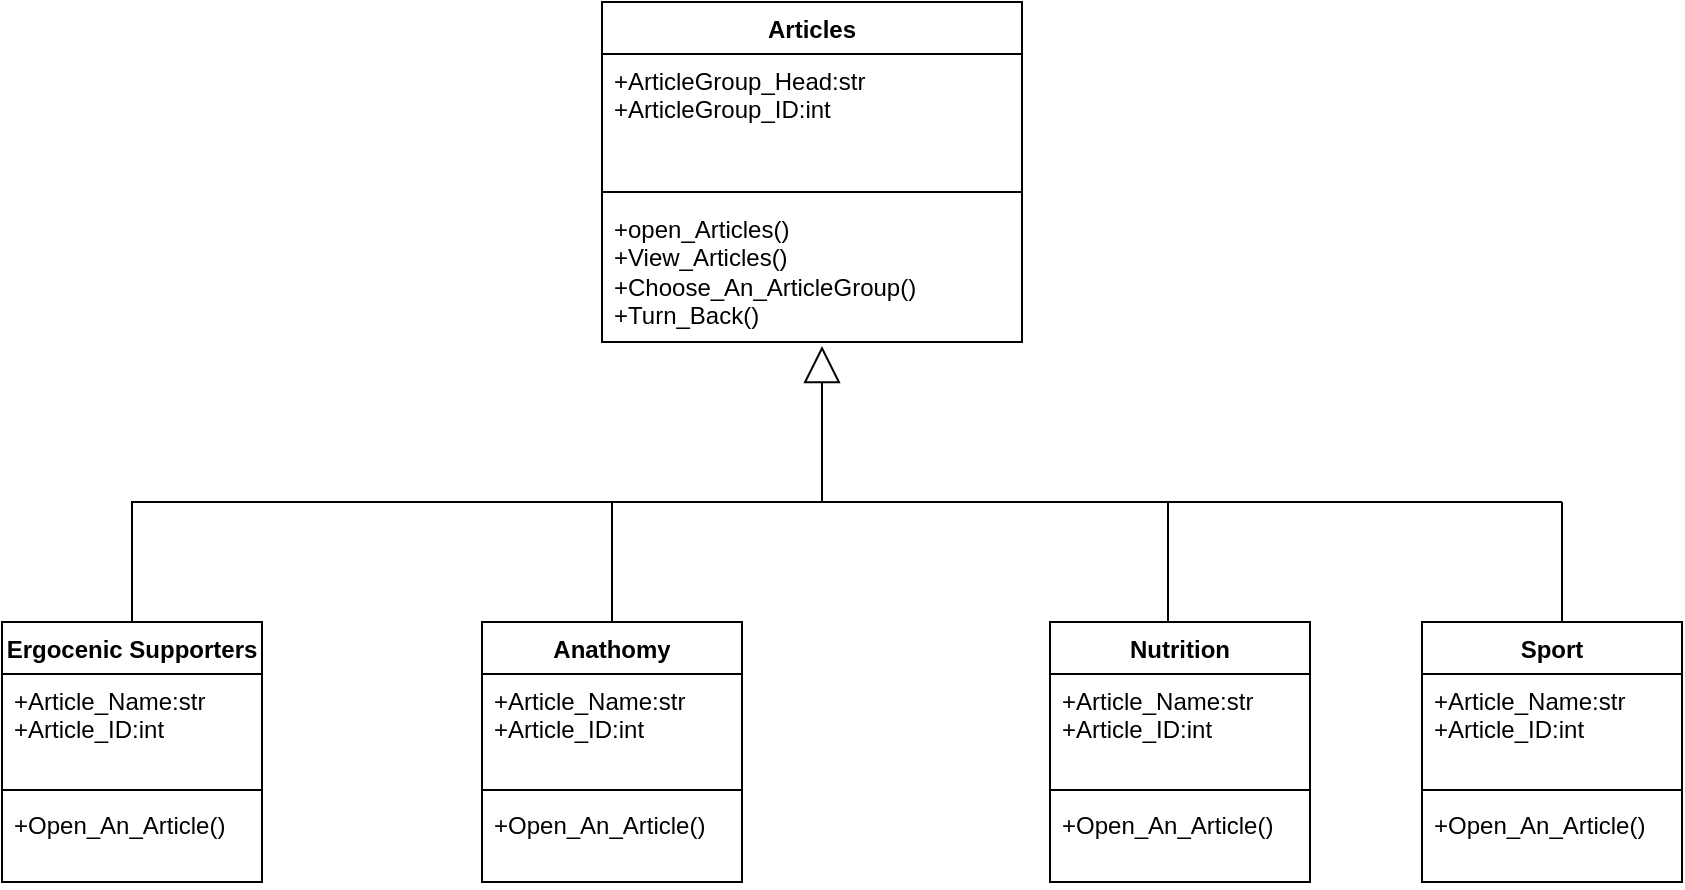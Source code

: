<mxfile version="21.2.3">
  <diagram id="C5RBs43oDa-KdzZeNtuy" name="Page-1">
    <mxGraphModel dx="1290" dy="1735" grid="1" gridSize="10" guides="1" tooltips="1" connect="1" arrows="1" fold="1" page="1" pageScale="1" pageWidth="827" pageHeight="1169" math="0" shadow="0">
      <root>
        <mxCell id="WIyWlLk6GJQsqaUBKTNV-0" />
        <mxCell id="WIyWlLk6GJQsqaUBKTNV-1" parent="WIyWlLk6GJQsqaUBKTNV-0" />
        <mxCell id="2E4I2fMH8lQAv9J_4GHA-0" value="Ergocenic Supporters" style="swimlane;fontStyle=1;align=center;verticalAlign=top;childLayout=stackLayout;horizontal=1;startSize=26;horizontalStack=0;resizeParent=1;resizeParentMax=0;resizeLast=0;collapsible=1;marginBottom=0;whiteSpace=wrap;html=1;" parent="WIyWlLk6GJQsqaUBKTNV-1" vertex="1">
          <mxGeometry y="300" width="130" height="130" as="geometry">
            <mxRectangle x="160" y="130" width="100" height="30" as="alternateBounds" />
          </mxGeometry>
        </mxCell>
        <mxCell id="2E4I2fMH8lQAv9J_4GHA-1" value="&lt;div&gt;+Article_Name:str&lt;/div&gt;+Article_ID:int" style="text;strokeColor=none;fillColor=none;align=left;verticalAlign=top;spacingLeft=4;spacingRight=4;overflow=hidden;rotatable=0;points=[[0,0.5],[1,0.5]];portConstraint=eastwest;whiteSpace=wrap;html=1;" parent="2E4I2fMH8lQAv9J_4GHA-0" vertex="1">
          <mxGeometry y="26" width="130" height="54" as="geometry" />
        </mxCell>
        <mxCell id="2E4I2fMH8lQAv9J_4GHA-2" value="" style="line;strokeWidth=1;fillColor=none;align=left;verticalAlign=middle;spacingTop=-1;spacingLeft=3;spacingRight=3;rotatable=0;labelPosition=right;points=[];portConstraint=eastwest;strokeColor=inherit;" parent="2E4I2fMH8lQAv9J_4GHA-0" vertex="1">
          <mxGeometry y="80" width="130" height="8" as="geometry" />
        </mxCell>
        <mxCell id="2E4I2fMH8lQAv9J_4GHA-3" value="&lt;div&gt;+Open_An_Article()&lt;/div&gt;" style="text;strokeColor=none;fillColor=none;align=left;verticalAlign=top;spacingLeft=4;spacingRight=4;overflow=hidden;rotatable=0;points=[[0,0.5],[1,0.5]];portConstraint=eastwest;whiteSpace=wrap;html=1;" parent="2E4I2fMH8lQAv9J_4GHA-0" vertex="1">
          <mxGeometry y="88" width="130" height="42" as="geometry" />
        </mxCell>
        <mxCell id="2E4I2fMH8lQAv9J_4GHA-4" value="Articles" style="swimlane;fontStyle=1;align=center;verticalAlign=top;childLayout=stackLayout;horizontal=1;startSize=26;horizontalStack=0;resizeParent=1;resizeParentMax=0;resizeLast=0;collapsible=1;marginBottom=0;whiteSpace=wrap;html=1;" parent="WIyWlLk6GJQsqaUBKTNV-1" vertex="1">
          <mxGeometry x="300" y="-10" width="210" height="170" as="geometry">
            <mxRectangle x="160" y="130" width="100" height="30" as="alternateBounds" />
          </mxGeometry>
        </mxCell>
        <mxCell id="2E4I2fMH8lQAv9J_4GHA-5" value="&lt;div&gt;+ArticleGroup_Head:str&lt;/div&gt;&lt;div&gt;+ArticleGroup_ID:int&lt;br&gt;&lt;/div&gt;" style="text;strokeColor=none;fillColor=none;align=left;verticalAlign=top;spacingLeft=4;spacingRight=4;overflow=hidden;rotatable=0;points=[[0,0.5],[1,0.5]];portConstraint=eastwest;whiteSpace=wrap;html=1;" parent="2E4I2fMH8lQAv9J_4GHA-4" vertex="1">
          <mxGeometry y="26" width="210" height="64" as="geometry" />
        </mxCell>
        <mxCell id="2E4I2fMH8lQAv9J_4GHA-6" value="" style="line;strokeWidth=1;fillColor=none;align=left;verticalAlign=middle;spacingTop=-1;spacingLeft=3;spacingRight=3;rotatable=0;labelPosition=right;points=[];portConstraint=eastwest;strokeColor=inherit;" parent="2E4I2fMH8lQAv9J_4GHA-4" vertex="1">
          <mxGeometry y="90" width="210" height="10" as="geometry" />
        </mxCell>
        <mxCell id="2E4I2fMH8lQAv9J_4GHA-7" value="&lt;div&gt;+open_Articles()&lt;/div&gt;&lt;div&gt;+View_Articles()&lt;/div&gt;&lt;div&gt;+Choose_An_ArticleGroup()&lt;br&gt;&lt;/div&gt;&lt;div&gt;+Turn_Back()&lt;br&gt;&lt;/div&gt;" style="text;strokeColor=none;fillColor=none;align=left;verticalAlign=top;spacingLeft=4;spacingRight=4;overflow=hidden;rotatable=0;points=[[0,0.5],[1,0.5]];portConstraint=eastwest;whiteSpace=wrap;html=1;" parent="2E4I2fMH8lQAv9J_4GHA-4" vertex="1">
          <mxGeometry y="100" width="210" height="70" as="geometry" />
        </mxCell>
        <mxCell id="2E4I2fMH8lQAv9J_4GHA-8" value="" style="endArrow=block;endSize=16;endFill=0;html=1;rounded=0;exitX=0.5;exitY=0;exitDx=0;exitDy=0;edgeStyle=orthogonalEdgeStyle;" parent="WIyWlLk6GJQsqaUBKTNV-1" source="2E4I2fMH8lQAv9J_4GHA-0" edge="1">
          <mxGeometry width="160" relative="1" as="geometry">
            <mxPoint x="210" y="310" as="sourcePoint" />
            <mxPoint x="410" y="162" as="targetPoint" />
            <Array as="points">
              <mxPoint x="65" y="240" />
              <mxPoint x="410" y="240" />
            </Array>
          </mxGeometry>
        </mxCell>
        <mxCell id="2E4I2fMH8lQAv9J_4GHA-13" value="Anathomy" style="swimlane;fontStyle=1;align=center;verticalAlign=top;childLayout=stackLayout;horizontal=1;startSize=26;horizontalStack=0;resizeParent=1;resizeParentMax=0;resizeLast=0;collapsible=1;marginBottom=0;whiteSpace=wrap;html=1;" parent="WIyWlLk6GJQsqaUBKTNV-1" vertex="1">
          <mxGeometry x="240" y="300" width="130" height="130" as="geometry">
            <mxRectangle x="160" y="130" width="100" height="30" as="alternateBounds" />
          </mxGeometry>
        </mxCell>
        <mxCell id="2E4I2fMH8lQAv9J_4GHA-14" value="&lt;div&gt;+Article_Name:str&lt;/div&gt;+Article_ID:int" style="text;strokeColor=none;fillColor=none;align=left;verticalAlign=top;spacingLeft=4;spacingRight=4;overflow=hidden;rotatable=0;points=[[0,0.5],[1,0.5]];portConstraint=eastwest;whiteSpace=wrap;html=1;" parent="2E4I2fMH8lQAv9J_4GHA-13" vertex="1">
          <mxGeometry y="26" width="130" height="54" as="geometry" />
        </mxCell>
        <mxCell id="2E4I2fMH8lQAv9J_4GHA-15" value="" style="line;strokeWidth=1;fillColor=none;align=left;verticalAlign=middle;spacingTop=-1;spacingLeft=3;spacingRight=3;rotatable=0;labelPosition=right;points=[];portConstraint=eastwest;strokeColor=inherit;" parent="2E4I2fMH8lQAv9J_4GHA-13" vertex="1">
          <mxGeometry y="80" width="130" height="8" as="geometry" />
        </mxCell>
        <mxCell id="2E4I2fMH8lQAv9J_4GHA-16" value="&lt;div&gt;&lt;div&gt;+Open_An_Article()&lt;/div&gt;&lt;/div&gt;" style="text;strokeColor=none;fillColor=none;align=left;verticalAlign=top;spacingLeft=4;spacingRight=4;overflow=hidden;rotatable=0;points=[[0,0.5],[1,0.5]];portConstraint=eastwest;whiteSpace=wrap;html=1;" parent="2E4I2fMH8lQAv9J_4GHA-13" vertex="1">
          <mxGeometry y="88" width="130" height="42" as="geometry" />
        </mxCell>
        <mxCell id="2E4I2fMH8lQAv9J_4GHA-17" value="Nutrition" style="swimlane;fontStyle=1;align=center;verticalAlign=top;childLayout=stackLayout;horizontal=1;startSize=26;horizontalStack=0;resizeParent=1;resizeParentMax=0;resizeLast=0;collapsible=1;marginBottom=0;whiteSpace=wrap;html=1;" parent="WIyWlLk6GJQsqaUBKTNV-1" vertex="1">
          <mxGeometry x="524" y="300" width="130" height="130" as="geometry">
            <mxRectangle x="160" y="130" width="100" height="30" as="alternateBounds" />
          </mxGeometry>
        </mxCell>
        <mxCell id="2E4I2fMH8lQAv9J_4GHA-18" value="&lt;div&gt;+Article_Name:str&lt;/div&gt;+Article_ID:int" style="text;strokeColor=none;fillColor=none;align=left;verticalAlign=top;spacingLeft=4;spacingRight=4;overflow=hidden;rotatable=0;points=[[0,0.5],[1,0.5]];portConstraint=eastwest;whiteSpace=wrap;html=1;" parent="2E4I2fMH8lQAv9J_4GHA-17" vertex="1">
          <mxGeometry y="26" width="130" height="54" as="geometry" />
        </mxCell>
        <mxCell id="2E4I2fMH8lQAv9J_4GHA-19" value="" style="line;strokeWidth=1;fillColor=none;align=left;verticalAlign=middle;spacingTop=-1;spacingLeft=3;spacingRight=3;rotatable=0;labelPosition=right;points=[];portConstraint=eastwest;strokeColor=inherit;" parent="2E4I2fMH8lQAv9J_4GHA-17" vertex="1">
          <mxGeometry y="80" width="130" height="8" as="geometry" />
        </mxCell>
        <mxCell id="2E4I2fMH8lQAv9J_4GHA-20" value="&lt;div&gt;+Open_An_Article()&lt;/div&gt;" style="text;strokeColor=none;fillColor=none;align=left;verticalAlign=top;spacingLeft=4;spacingRight=4;overflow=hidden;rotatable=0;points=[[0,0.5],[1,0.5]];portConstraint=eastwest;whiteSpace=wrap;html=1;" parent="2E4I2fMH8lQAv9J_4GHA-17" vertex="1">
          <mxGeometry y="88" width="130" height="42" as="geometry" />
        </mxCell>
        <mxCell id="2E4I2fMH8lQAv9J_4GHA-25" value="Sport" style="swimlane;fontStyle=1;align=center;verticalAlign=top;childLayout=stackLayout;horizontal=1;startSize=26;horizontalStack=0;resizeParent=1;resizeParentMax=0;resizeLast=0;collapsible=1;marginBottom=0;whiteSpace=wrap;html=1;" parent="WIyWlLk6GJQsqaUBKTNV-1" vertex="1">
          <mxGeometry x="710" y="300" width="130" height="130" as="geometry">
            <mxRectangle x="720" y="300" width="100" height="30" as="alternateBounds" />
          </mxGeometry>
        </mxCell>
        <mxCell id="2E4I2fMH8lQAv9J_4GHA-26" value="&lt;div&gt;+Article_Name:str&lt;/div&gt;+Article_ID:int" style="text;strokeColor=none;fillColor=none;align=left;verticalAlign=top;spacingLeft=4;spacingRight=4;overflow=hidden;rotatable=0;points=[[0,0.5],[1,0.5]];portConstraint=eastwest;whiteSpace=wrap;html=1;" parent="2E4I2fMH8lQAv9J_4GHA-25" vertex="1">
          <mxGeometry y="26" width="130" height="54" as="geometry" />
        </mxCell>
        <mxCell id="2E4I2fMH8lQAv9J_4GHA-27" value="" style="line;strokeWidth=1;fillColor=none;align=left;verticalAlign=middle;spacingTop=-1;spacingLeft=3;spacingRight=3;rotatable=0;labelPosition=right;points=[];portConstraint=eastwest;strokeColor=inherit;" parent="2E4I2fMH8lQAv9J_4GHA-25" vertex="1">
          <mxGeometry y="80" width="130" height="8" as="geometry" />
        </mxCell>
        <mxCell id="2E4I2fMH8lQAv9J_4GHA-28" value="&lt;div&gt;+Open_An_Article()&lt;/div&gt;" style="text;strokeColor=none;fillColor=none;align=left;verticalAlign=top;spacingLeft=4;spacingRight=4;overflow=hidden;rotatable=0;points=[[0,0.5],[1,0.5]];portConstraint=eastwest;whiteSpace=wrap;html=1;" parent="2E4I2fMH8lQAv9J_4GHA-25" vertex="1">
          <mxGeometry y="88" width="130" height="42" as="geometry" />
        </mxCell>
        <mxCell id="2E4I2fMH8lQAv9J_4GHA-30" value="" style="endArrow=none;html=1;rounded=0;exitX=0.5;exitY=0;exitDx=0;exitDy=0;" parent="WIyWlLk6GJQsqaUBKTNV-1" source="2E4I2fMH8lQAv9J_4GHA-13" edge="1">
          <mxGeometry relative="1" as="geometry">
            <mxPoint x="350" y="300" as="sourcePoint" />
            <mxPoint x="305" y="240" as="targetPoint" />
          </mxGeometry>
        </mxCell>
        <mxCell id="2E4I2fMH8lQAv9J_4GHA-31" value="" style="endArrow=none;html=1;edgeStyle=orthogonalEdgeStyle;rounded=0;" parent="WIyWlLk6GJQsqaUBKTNV-1" edge="1">
          <mxGeometry relative="1" as="geometry">
            <mxPoint x="780" y="240" as="sourcePoint" />
            <mxPoint x="410" y="240" as="targetPoint" />
          </mxGeometry>
        </mxCell>
        <mxCell id="2E4I2fMH8lQAv9J_4GHA-32" value="" style="endArrow=none;html=1;rounded=0;" parent="WIyWlLk6GJQsqaUBKTNV-1" edge="1">
          <mxGeometry relative="1" as="geometry">
            <mxPoint x="780" y="240" as="sourcePoint" />
            <mxPoint x="780" y="300" as="targetPoint" />
          </mxGeometry>
        </mxCell>
        <mxCell id="2E4I2fMH8lQAv9J_4GHA-33" value="" style="endArrow=none;html=1;rounded=0;exitX=0.454;exitY=0;exitDx=0;exitDy=0;exitPerimeter=0;" parent="WIyWlLk6GJQsqaUBKTNV-1" source="2E4I2fMH8lQAv9J_4GHA-17" edge="1">
          <mxGeometry relative="1" as="geometry">
            <mxPoint x="490" y="290" as="sourcePoint" />
            <mxPoint x="583" y="240" as="targetPoint" />
          </mxGeometry>
        </mxCell>
      </root>
    </mxGraphModel>
  </diagram>
</mxfile>
